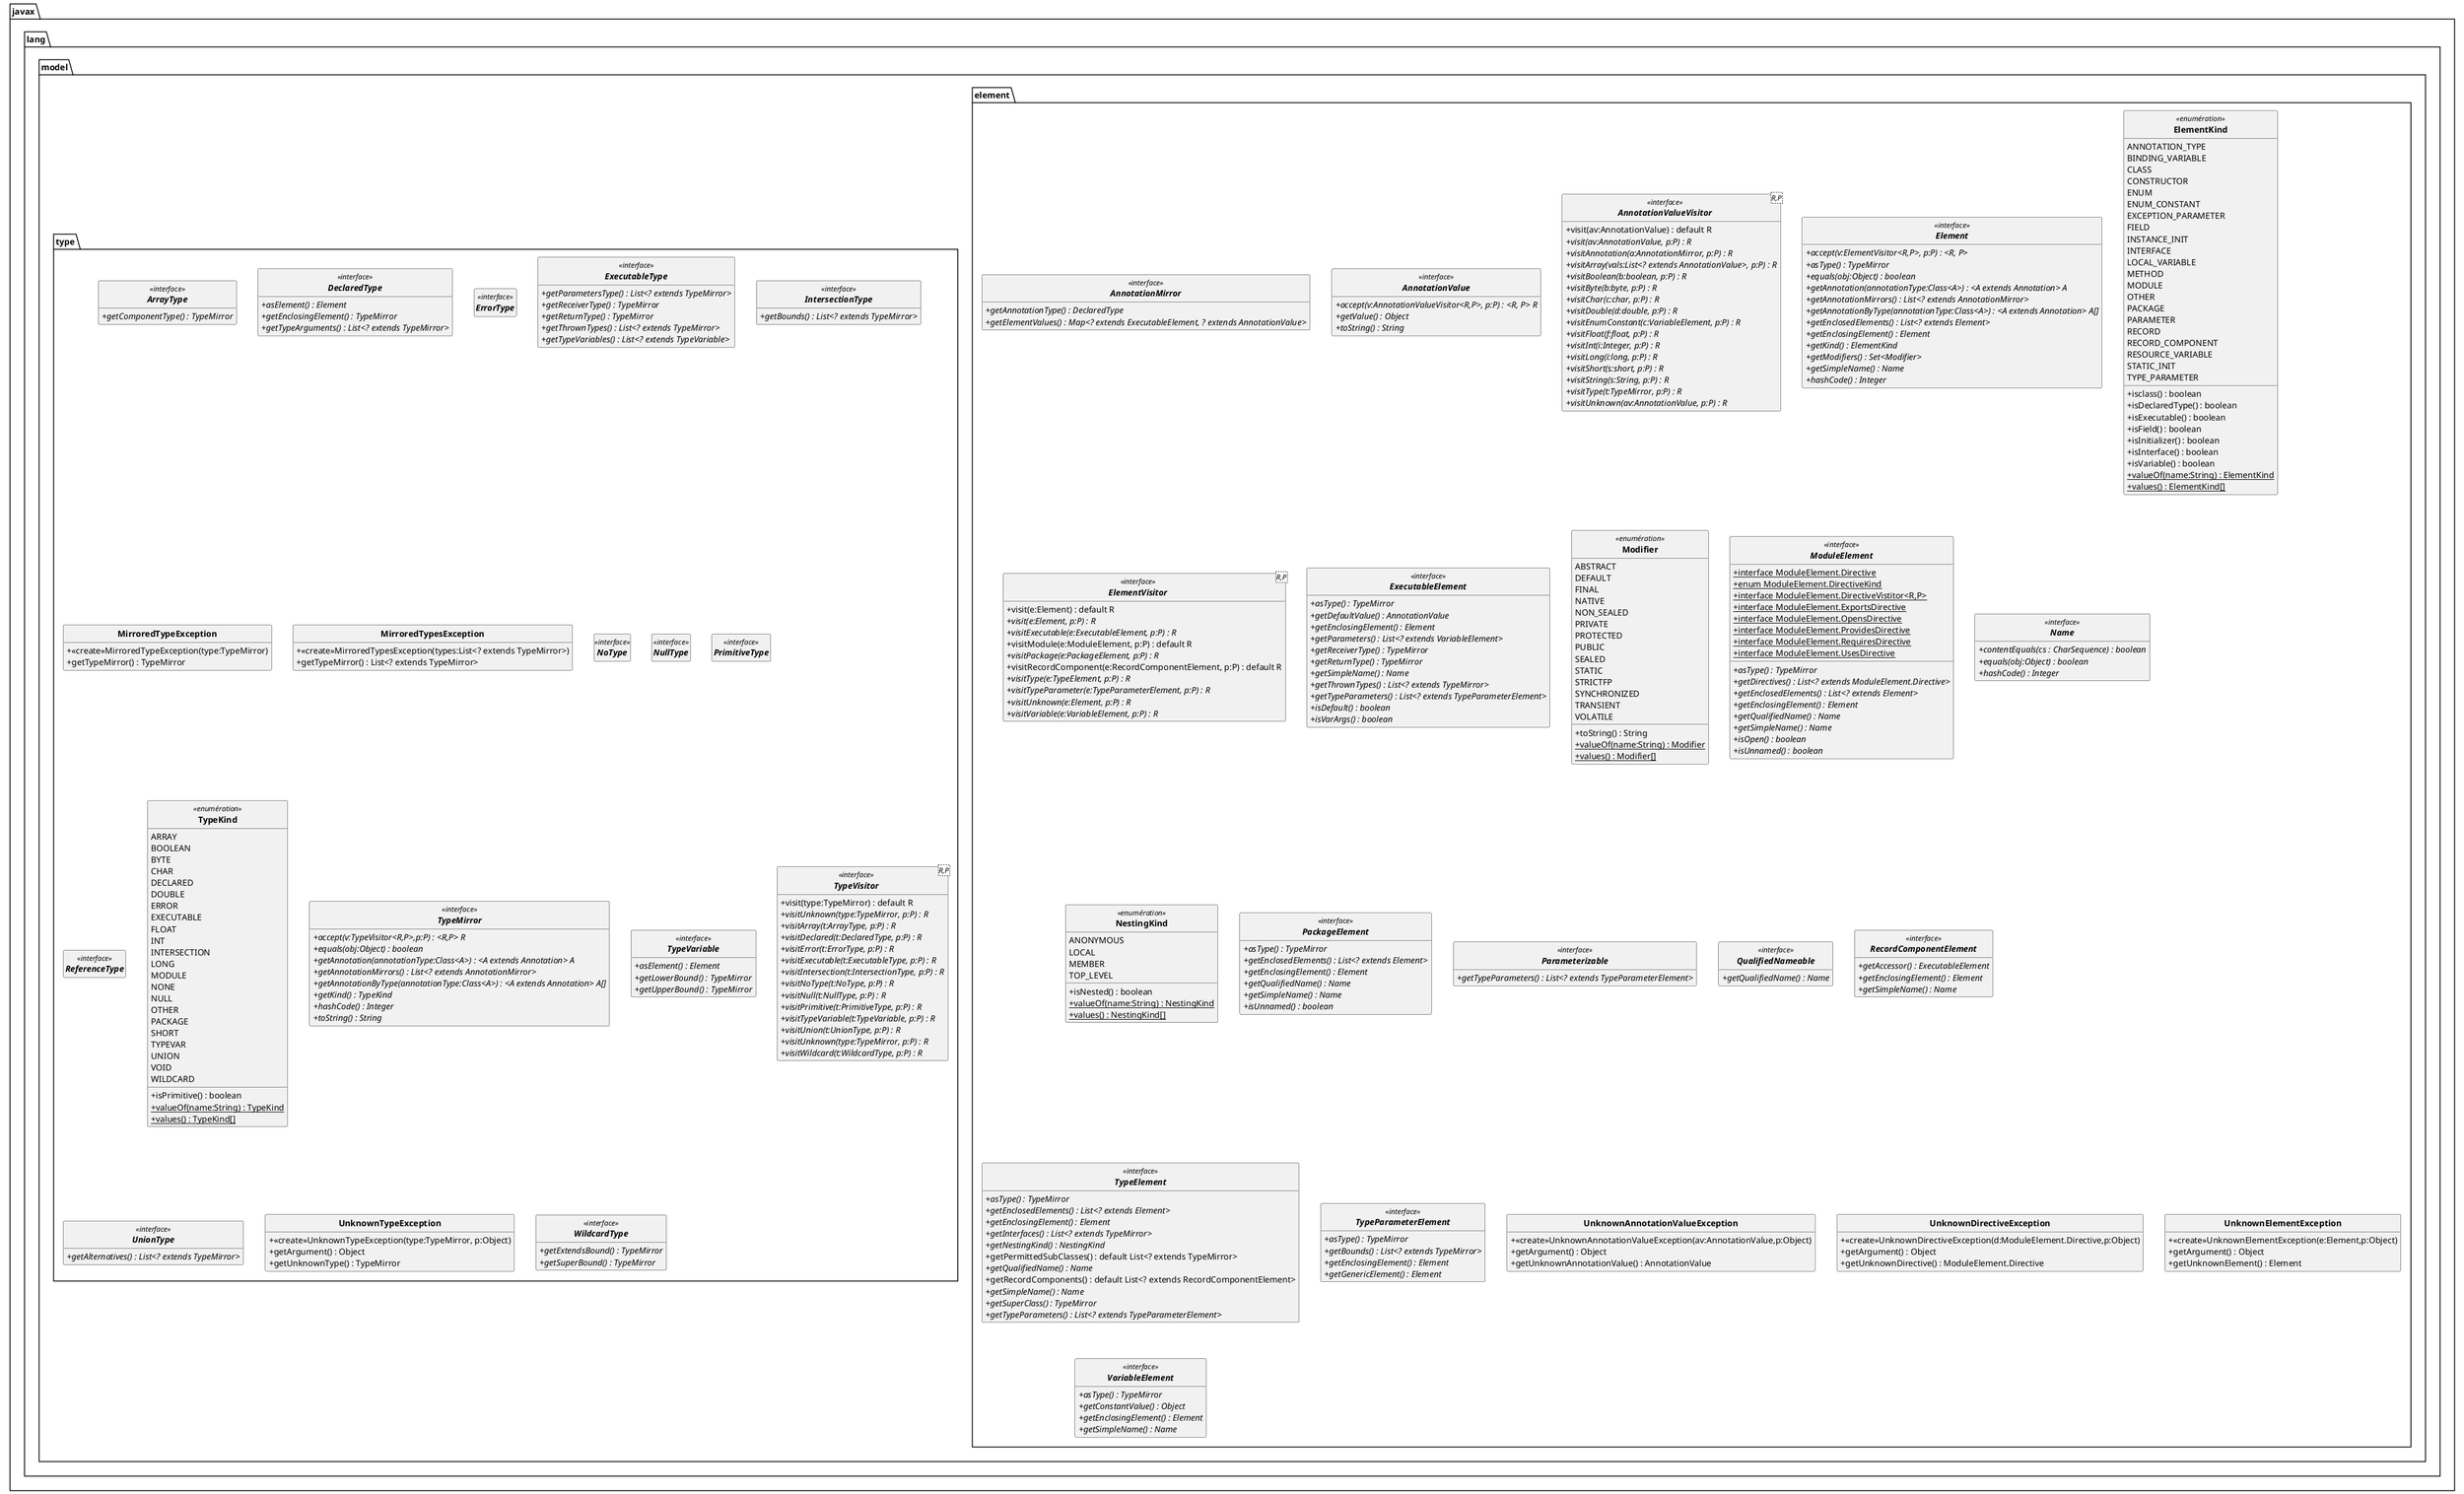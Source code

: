 @startuml
'https://plantuml.com/class-diagram
skinparam classAttributeIconSize 0
skinparam classFontStyle Bold
skinparam style strictuml
hide empty members

package javax.lang.model
{
    interface element.AnnotationMirror <<interface>>
    {
        +{abstract}getAnnotationType() : DeclaredType
        +{abstract}getElementValues() : Map<? extends ExecutableElement, ? extends AnnotationValue>
    }

    interface element.AnnotationValue <<interface>>
    {
        +{abstract}accept(v:AnnotationValueVisitor<R,P>, p:P) : <R, P> R
        +{abstract}getValue() : Object
        +{abstract}toString() : String
    }

    interface element.AnnotationValueVisitor<R,P> <<interface>>
    {
        + visit(av:AnnotationValue) : default R
        +{abstract}visit(av:AnnotationValue, p:P) : R
        +{abstract}visitAnnotation(a:AnnotationMirror, p:P) : R
        +{abstract}visitArray(vals:List<? extends AnnotationValue>, p:P) : R
        +{abstract}visitBoolean(b:boolean, p:P) : R
        +{abstract}visitByte(b:byte, p:P) : R
        +{abstract}visitChar(c:char, p:P) : R
        +{abstract}visitDouble(d:double, p:P) : R
        +{abstract}visitEnumConstant(c:VariableElement, p:P) : R
        +{abstract}visitFloat(f:float, p:P) : R
        +{abstract}visitInt(i:Integer, p:P) : R
        +{abstract}visitLong(i:long, p:P) : R
        +{abstract}visitShort(s:short, p:P) : R
        +{abstract}visitString(s:String, p:P) : R
        +{abstract}visitType(t:TypeMirror, p:P) : R
        +{abstract}visitUnknown(av:AnnotationValue, p:P) : R
    }
    interface element.Element <<interface>>
    {
        +{abstract}accept(v:ElementVisitor<R,P>, p:P) : <R, P>
        +{abstract}asType() : TypeMirror
        +{abstract}equals(obj:Object) : boolean
        +{abstract}getAnnotation(annotationType:Class<A>) : <A extends Annotation> A
        +{abstract}getAnnotationMirrors() : List<? extends AnnotationMirror>
        +{abstract}getAnnotationByType(annotationType:Class<A>) : <A extends Annotation> A[]
        +{abstract}getEnclosedElements() : List<? extends Element>
        +{abstract}getEnclosingElement() : Element
        +{abstract}getKind() : ElementKind
        +{abstract}getModifiers() : Set<Modifier>
        +{abstract}getSimpleName() : Name
        +{abstract}hashCode() : Integer
    }

    enum element.ElementKind <<enumération>>
    {
        ANNOTATION_TYPE
        BINDING_VARIABLE
        CLASS
        CONSTRUCTOR
        ENUM
        ENUM_CONSTANT
        EXCEPTION_PARAMETER
        FIELD
        INSTANCE_INIT
        INTERFACE
        LOCAL_VARIABLE
        METHOD
        MODULE
        OTHER
        PACKAGE
        PARAMETER
        RECORD
        RECORD_COMPONENT
        RESOURCE_VARIABLE
        STATIC_INIT
        TYPE_PARAMETER
        +isclass() : boolean
        +isDeclaredType() : boolean
        +isExecutable() : boolean
        +isField() : boolean
        +isInitializer() : boolean
        +isInterface() : boolean
        +isVariable() : boolean
        +{static}valueOf(name:String) : ElementKind
        +{static}values() : ElementKind[]
    }

    interface element.ElementVisitor<R,P> <<interface>>
    {
        + visit(e:Element) : default R
        +{abstract}visit(e:Element, p:P) : R
        +{abstract}visitExecutable(e:ExecutableElement, p:P) : R
        + visitModule(e:ModuleElement, p:P) : default R
        +{abstract}visitPackage(e:PackageElement, p:P) : R
        + visitRecordComponent(e:RecordComponentElement, p:P) : default R
        +{abstract}visitType(e:TypeElement, p:P) : R
        +{abstract}visitTypeParameter(e:TypeParameterElement, p:P) : R
        +{abstract}visitUnknown(e:Element, p:P) : R
        +{abstract}visitVariable(e:VariableElement, p:P) : R
    }

    interface element.ExecutableElement <<interface>>
    {
        +{abstract}asType() : TypeMirror
        +{abstract}getDefaultValue() : AnnotationValue
        +{abstract}getEnclosingElement() : Element
        +{abstract}getParameters() : List<? extends VariableElement>
        +{abstract}getReceiverType() : TypeMirror
        +{abstract}getReturnType() : TypeMirror
        +{abstract}getSimpleName() : Name
        +{abstract}getThrownTypes() : List<? extends TypeMirror>
        +{abstract}getTypeParameters() : List<? extends TypeParameterElement>
        +{abstract}isDefault() : boolean
        +{abstract}isVarArgs() : boolean
    }

    enum element.Modifier <<enumération>>
    {
        ABSTRACT
        DEFAULT
        FINAL
        NATIVE
        NON_SEALED
        PRIVATE
        PROTECTED
        PUBLIC
        SEALED
        STATIC
        STRICTFP
        SYNCHRONIZED
        TRANSIENT
        VOLATILE
        + toString() : String
        +{static}valueOf(name:String) : Modifier
        +{static}values() : Modifier[]
    }

    interface element.ModuleElement <<interface>>
    {
        +{static}interface ModuleElement.Directive
        +{static}enum ModuleElement.DirectiveKind
        +{static}interface ModuleElement.DirectiveVistitor<R,P>
        +{static}interface ModuleElement.ExportsDirective
        +{static}interface ModuleElement.OpensDirective
        +{static}interface ModuleElement.ProvidesDirective
        +{static}interface ModuleElement.RequiresDirective
        +{static}interface ModuleElement.UsesDirective
        +{abstract}asType() : TypeMirror
        +{abstract}getDirectives() : List<? extends ModuleElement.Directive>
        +{abstract}getEnclosedElements() : List<? extends Element>
        +{abstract}getEnclosingElement() : Element
        +{abstract}getQualifiedName() : Name
        +{abstract}getSimpleName() : Name
        +{abstract}isOpen() : boolean
        +{abstract}isUnnamed() : boolean
    }

    interface element.Name <<interface>>
    {
        +{abstract}contentEquals(cs : CharSequence) : boolean
        +{abstract}equals(obj:Object) : boolean
        +{abstract}hashCode() : Integer
    }

    enum element.NestingKind <<enumération>>
    {
        ANONYMOUS
        LOCAL
        MEMBER
        TOP_LEVEL
        + isNested() : boolean
        +{static}valueOf(name:String) : NestingKind
        +{static}values() : NestingKind[]
    }

    interface element.PackageElement <<interface>>
    {
        +{abstract}asType() : TypeMirror
        +{abstract}getEnclosedElements() : List<? extends Element>
        +{abstract}getEnclosingElement() : Element
        +{abstract}getQualifiedName() : Name
        +{abstract}getSimpleName() : Name
        +{abstract}isUnnamed() : boolean
    }

    interface element.Parameterizable <<interface>>
    {
        +{abstract}getTypeParameters() : List<? extends TypeParameterElement>
    }

    interface element.QualifiedNameable <<interface>>
    {
        +{abstract}getQualifiedName() : Name
    }

    interface element.RecordComponentElement <<interface>>
    {
        +{abstract}getAccessor() : ExecutableElement
        +{abstract}getEnclosingElement() : Element
        +{abstract}getSimpleName() : Name
    }

    interface element.TypeElement <<interface>>
    {
        +{abstract}asType() : TypeMirror
        +{abstract}getEnclosedElements() : List<? extends Element>
        +{abstract}getEnclosingElement() : Element
        +{abstract}getInterfaces() : List<? extends TypeMirror>
        +{abstract}getNestingKind() : NestingKind
        + getPermittedSubClasses() : default List<? extends TypeMirror>
        +{abstract}getQualifiedName() : Name
        + getRecordComponents() : default List<? extends RecordComponentElement>
        +{abstract}getSimpleName() : Name
        +{abstract}getSuperClass() : TypeMirror
        +{abstract}getTypeParameters() : List<? extends TypeParameterElement>
    }

    interface element.TypeParameterElement <<interface>>
    {
        +{abstract}asType() : TypeMirror
        +{abstract}getBounds() : List<? extends TypeMirror>
        +{abstract}getEnclosingElement() : Element
        +{abstract}getGenericElement() : Element
    }

    class element.UnknownAnnotationValueException
    {
        +<<create>>UnknownAnnotationValueException(av:AnnotationValue,p:Object)
        + getArgument() : Object
        + getUnknownAnnotationValue() : AnnotationValue
    }

    class element.UnknownDirectiveException
    {
        +<<create>>UnknownDirectiveException(d:ModuleElement.Directive,p:Object)
        + getArgument() : Object
        + getUnknownDirective() : ModuleElement.Directive
    }

    class element.UnknownElementException
    {
        +<<create>>UnknownElementException(e:Element,p:Object)
        + getArgument() : Object
        + getUnknownElement() : Element
    }

    interface element.VariableElement <<interface>>
    {
        +{abstract}asType() : TypeMirror
        +{abstract}getConstantValue() : Object
        +{abstract}getEnclosingElement() : Element
        +{abstract}getSimpleName() : Name
    }

    interface type.ArrayType <<interface>>
    {
        +{abstract}getComponentType() : TypeMirror
    }

    interface type.DeclaredType <<interface>>
    {
        +{abstract}asElement() : Element
        +{abstract}getEnclosingElement() : TypeMirror
        +{abstract}getTypeArguments() : List<? extends TypeMirror>
    }

    interface type.ErrorType <<interface>>

    interface type.ExecutableType <<interface>>
    {
        +{abstract}getParametersType() : List<? extends TypeMirror>
        +{abstract}getReceiverType() : TypeMirror
        +{abstract}getReturnType() : TypeMirror
        +{abstract}getThrownTypes() : List<? extends TypeMirror>
        +{abstract}getTypeVariables() : List<? extends TypeVariable>
    }

    interface type.IntersectionType <<interface>>
    {
        +{abstract}getBounds() : List<? extends TypeMirror>
    }

    class type.MirroredTypeException
    {
        +<<create>>MirroredTypeException(type:TypeMirror)
        + getTypeMirror() : TypeMirror
    }

    class type.MirroredTypesException
    {
        +<<create>>MirroredTypesException(types:List<? extends TypeMirror>)
        + getTypeMirror() : List<? extends TypeMirror>
    }

    interface type.NoType <<interface>>

    interface type.NullType <<interface>>

    interface type.PrimitiveType <<interface>>

    interface type.ReferenceType <<interface>>

    enum type.TypeKind <<enumération>>
    {
        ARRAY
        BOOLEAN
        BYTE
        CHAR
        DECLARED
        DOUBLE
        ERROR
        EXECUTABLE
        FLOAT
        INT
        INTERSECTION
        LONG
        MODULE
        NONE
        NULL
        OTHER
        PACKAGE
        SHORT
        TYPEVAR
        UNION
        VOID
        WILDCARD

        + isPrimitive() : boolean
        +{static}valueOf(name:String) : TypeKind
        +{static}values() : TypeKind[]
    }

    interface type.TypeMirror <<interface>>
    {
        +{abstract}accept(v:TypeVisitor<R,P>,p:P) : <R,P> R
        +{abstract}equals(obj:Object) : boolean
        +{abstract}getAnnotation(annotationType:Class<A>) : <A extends Annotation> A
        +{abstract}getAnnotationMirrors() : List<? extends AnnotationMirror>
        +{abstract}getAnnotationByType(annotationType:Class<A>) : <A extends Annotation> A[]
        +{abstract}getKind() : TypeKind
        +{abstract}hashCode() : Integer
        +{abstract}toString() : String
    }

    interface type.TypeVariable <<interface>>
    {
        +{abstract}asElement() : Element
        +{abstract}getLowerBound() : TypeMirror
        +{abstract}getUpperBound() : TypeMirror
    }

    interface type.TypeVisitor<R,P> <<interface>>
    {
        + visit(type:TypeMirror) : default R
        +{abstract}visitUnknown(type:TypeMirror, p:P) : R
        +{abstract}visitArray(t:ArrayType, p:P) : R
        +{abstract}visitDeclared(t:DeclaredType, p:P) : R
        +{abstract}visitError(t:ErrorType, p:P) : R
        +{abstract}visitExecutable(t:ExecutableType, p:P) : R
        +{abstract}visitIntersection(t:IntersectionType, p:P) : R
        +{abstract}visitNoType(t:NoType, p:P) : R
        +{abstract}visitNull(t:NullType, p:P) : R
        +{abstract}visitPrimitive(t:PrimitiveType, p:P) : R
        +{abstract}visitTypeVariable(t:TypeVariable, p:P) : R
        +{abstract}visitUnion(t:UnionType, p:P) : R
        +{abstract}visitUnknown(type:TypeMirror, p:P) : R
        +{abstract}visitWildcard(t:WildcardType, p:P) : R
    }

    interface type.UnionType <<interface>>
    {
        +{abstract}getAlternatives() : List<? extends TypeMirror>
    }

    class type.UnknownTypeException
    {
        +<<create>>UnknownTypeException(type:TypeMirror, p:Object)
        + getArgument() : Object
        + getUnknownType() : TypeMirror
    }

    interface type.WildcardType <<interface>>
    {
        +{abstract}getExtendsBound() : TypeMirror
        +{abstract}getSuperBound() : TypeMirror
    }


}

@enduml